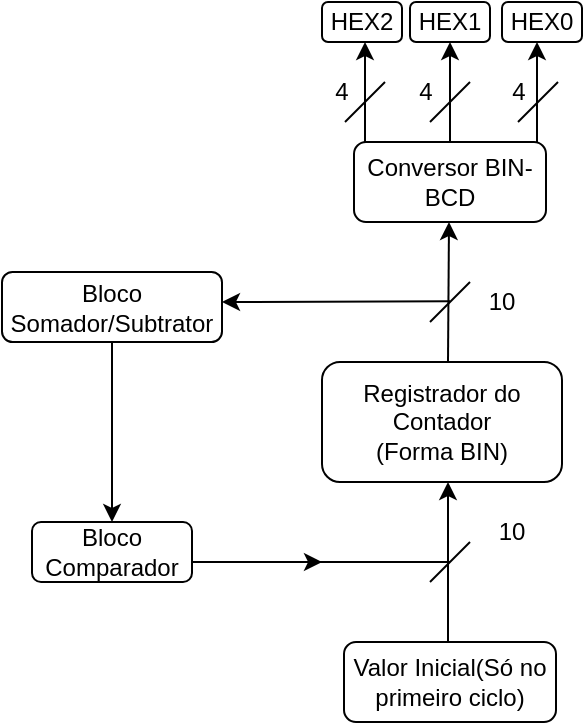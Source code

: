 <mxfile version="24.8.0">
  <diagram name="Página-1" id="zftBpvSLZjyHvs5CkhFQ">
    <mxGraphModel dx="503" dy="269" grid="1" gridSize="10" guides="1" tooltips="1" connect="1" arrows="1" fold="1" page="1" pageScale="1" pageWidth="827" pageHeight="1169" math="0" shadow="0">
      <root>
        <mxCell id="0" />
        <mxCell id="1" parent="0" />
        <mxCell id="5D8SsxpHt_R_S-9mdNvG-1" value="&lt;div&gt;Registrador do Contador&lt;/div&gt;&lt;div&gt;(Forma BIN)&lt;br&gt;&lt;/div&gt;" style="rounded=1;whiteSpace=wrap;html=1;" vertex="1" parent="1">
          <mxGeometry x="350" y="210" width="120" height="60" as="geometry" />
        </mxCell>
        <mxCell id="5D8SsxpHt_R_S-9mdNvG-3" value="" style="endArrow=classic;html=1;rounded=0;" edge="1" parent="1">
          <mxGeometry width="50" height="50" relative="1" as="geometry">
            <mxPoint x="413" y="210" as="sourcePoint" />
            <mxPoint x="413.5" y="140" as="targetPoint" />
          </mxGeometry>
        </mxCell>
        <mxCell id="5D8SsxpHt_R_S-9mdNvG-7" value="" style="endArrow=classic;html=1;rounded=0;" edge="1" parent="1">
          <mxGeometry width="50" height="50" relative="1" as="geometry">
            <mxPoint x="413" y="350" as="sourcePoint" />
            <mxPoint x="413" y="270" as="targetPoint" />
          </mxGeometry>
        </mxCell>
        <mxCell id="5D8SsxpHt_R_S-9mdNvG-9" value="10" style="text;html=1;align=center;verticalAlign=middle;whiteSpace=wrap;rounded=0;" vertex="1" parent="1">
          <mxGeometry x="430" y="280" width="30" height="30" as="geometry" />
        </mxCell>
        <mxCell id="5D8SsxpHt_R_S-9mdNvG-10" value="10" style="text;html=1;align=center;verticalAlign=middle;whiteSpace=wrap;rounded=0;" vertex="1" parent="1">
          <mxGeometry x="430" y="170" width="20" height="20" as="geometry" />
        </mxCell>
        <mxCell id="5D8SsxpHt_R_S-9mdNvG-12" value="Conversor BIN-BCD" style="rounded=1;whiteSpace=wrap;html=1;" vertex="1" parent="1">
          <mxGeometry x="366" y="100" width="96" height="40" as="geometry" />
        </mxCell>
        <mxCell id="5D8SsxpHt_R_S-9mdNvG-15" value="" style="endArrow=classic;html=1;rounded=0;" edge="1" parent="1">
          <mxGeometry width="50" height="50" relative="1" as="geometry">
            <mxPoint x="414" y="100" as="sourcePoint" />
            <mxPoint x="414" y="50" as="targetPoint" />
          </mxGeometry>
        </mxCell>
        <mxCell id="5D8SsxpHt_R_S-9mdNvG-16" value="" style="endArrow=classic;html=1;rounded=0;" edge="1" parent="1">
          <mxGeometry width="50" height="50" relative="1" as="geometry">
            <mxPoint x="457.5" y="100" as="sourcePoint" />
            <mxPoint x="457.5" y="50" as="targetPoint" />
          </mxGeometry>
        </mxCell>
        <mxCell id="5D8SsxpHt_R_S-9mdNvG-17" value="" style="endArrow=classic;html=1;rounded=0;" edge="1" parent="1">
          <mxGeometry width="50" height="50" relative="1" as="geometry">
            <mxPoint x="371.5" y="100" as="sourcePoint" />
            <mxPoint x="371.5" y="50" as="targetPoint" />
          </mxGeometry>
        </mxCell>
        <mxCell id="5D8SsxpHt_R_S-9mdNvG-21" value="" style="endArrow=none;html=1;rounded=0;" edge="1" parent="1">
          <mxGeometry width="50" height="50" relative="1" as="geometry">
            <mxPoint x="361.5" y="90" as="sourcePoint" />
            <mxPoint x="381.5" y="70" as="targetPoint" />
          </mxGeometry>
        </mxCell>
        <mxCell id="5D8SsxpHt_R_S-9mdNvG-23" value="" style="endArrow=none;html=1;rounded=0;" edge="1" parent="1">
          <mxGeometry width="50" height="50" relative="1" as="geometry">
            <mxPoint x="404" y="90" as="sourcePoint" />
            <mxPoint x="424" y="70" as="targetPoint" />
          </mxGeometry>
        </mxCell>
        <mxCell id="5D8SsxpHt_R_S-9mdNvG-24" value="" style="endArrow=none;html=1;rounded=0;" edge="1" parent="1">
          <mxGeometry width="50" height="50" relative="1" as="geometry">
            <mxPoint x="448" y="90" as="sourcePoint" />
            <mxPoint x="468" y="70" as="targetPoint" />
          </mxGeometry>
        </mxCell>
        <mxCell id="5D8SsxpHt_R_S-9mdNvG-25" value="4" style="text;html=1;align=center;verticalAlign=middle;whiteSpace=wrap;rounded=0;" vertex="1" parent="1">
          <mxGeometry x="350" y="70" width="20" height="10" as="geometry" />
        </mxCell>
        <mxCell id="5D8SsxpHt_R_S-9mdNvG-26" value="4" style="text;html=1;align=center;verticalAlign=middle;whiteSpace=wrap;rounded=0;" vertex="1" parent="1">
          <mxGeometry x="390" y="70" width="24" height="10" as="geometry" />
        </mxCell>
        <mxCell id="5D8SsxpHt_R_S-9mdNvG-27" value="4" style="text;html=1;align=center;verticalAlign=middle;whiteSpace=wrap;rounded=0;" vertex="1" parent="1">
          <mxGeometry x="434" y="70" width="29" height="10" as="geometry" />
        </mxCell>
        <mxCell id="5D8SsxpHt_R_S-9mdNvG-29" value="" style="endArrow=classic;html=1;rounded=0;" edge="1" parent="1">
          <mxGeometry width="50" height="50" relative="1" as="geometry">
            <mxPoint x="414" y="179.67" as="sourcePoint" />
            <mxPoint x="300" y="180" as="targetPoint" />
          </mxGeometry>
        </mxCell>
        <mxCell id="5D8SsxpHt_R_S-9mdNvG-31" value="" style="endArrow=none;html=1;rounded=0;" edge="1" parent="1">
          <mxGeometry width="50" height="50" relative="1" as="geometry">
            <mxPoint x="404" y="190" as="sourcePoint" />
            <mxPoint x="424" y="170" as="targetPoint" />
          </mxGeometry>
        </mxCell>
        <mxCell id="5D8SsxpHt_R_S-9mdNvG-32" value="&lt;div&gt;Bloco&lt;/div&gt;&lt;div&gt;Somador/Subtrator&lt;/div&gt;" style="rounded=1;whiteSpace=wrap;html=1;" vertex="1" parent="1">
          <mxGeometry x="190" y="165" width="110" height="35" as="geometry" />
        </mxCell>
        <mxCell id="5D8SsxpHt_R_S-9mdNvG-33" value="" style="endArrow=classic;html=1;rounded=0;exitX=0.5;exitY=1;exitDx=0;exitDy=0;entryX=0.5;entryY=0;entryDx=0;entryDy=0;" edge="1" parent="1" source="5D8SsxpHt_R_S-9mdNvG-32" target="5D8SsxpHt_R_S-9mdNvG-34">
          <mxGeometry width="50" height="50" relative="1" as="geometry">
            <mxPoint x="230" y="270" as="sourcePoint" />
            <mxPoint x="245" y="230" as="targetPoint" />
          </mxGeometry>
        </mxCell>
        <mxCell id="5D8SsxpHt_R_S-9mdNvG-34" value="&lt;div&gt;Bloco&lt;/div&gt;&lt;div&gt;Comparador&lt;/div&gt;" style="rounded=1;whiteSpace=wrap;html=1;" vertex="1" parent="1">
          <mxGeometry x="205" y="290" width="80" height="30" as="geometry" />
        </mxCell>
        <mxCell id="5D8SsxpHt_R_S-9mdNvG-37" value="" style="endArrow=classic;html=1;rounded=0;" edge="1" parent="1">
          <mxGeometry width="50" height="50" relative="1" as="geometry">
            <mxPoint x="285" y="310" as="sourcePoint" />
            <mxPoint x="350" y="310" as="targetPoint" />
          </mxGeometry>
        </mxCell>
        <mxCell id="5D8SsxpHt_R_S-9mdNvG-38" value="" style="endArrow=none;html=1;rounded=0;" edge="1" parent="1">
          <mxGeometry width="50" height="50" relative="1" as="geometry">
            <mxPoint x="340" y="310" as="sourcePoint" />
            <mxPoint x="414" y="310" as="targetPoint" />
          </mxGeometry>
        </mxCell>
        <mxCell id="5D8SsxpHt_R_S-9mdNvG-40" value="" style="endArrow=none;html=1;rounded=0;" edge="1" parent="1">
          <mxGeometry width="50" height="50" relative="1" as="geometry">
            <mxPoint x="404" y="320" as="sourcePoint" />
            <mxPoint x="424" y="300" as="targetPoint" />
          </mxGeometry>
        </mxCell>
        <mxCell id="5D8SsxpHt_R_S-9mdNvG-42" value="HEX2" style="rounded=1;whiteSpace=wrap;html=1;" vertex="1" parent="1">
          <mxGeometry x="350" y="30" width="40" height="20" as="geometry" />
        </mxCell>
        <mxCell id="5D8SsxpHt_R_S-9mdNvG-44" value="HEX1" style="rounded=1;whiteSpace=wrap;html=1;" vertex="1" parent="1">
          <mxGeometry x="394" y="30" width="40" height="20" as="geometry" />
        </mxCell>
        <mxCell id="5D8SsxpHt_R_S-9mdNvG-45" value="&lt;div&gt;HEX0&lt;/div&gt;" style="rounded=1;whiteSpace=wrap;html=1;" vertex="1" parent="1">
          <mxGeometry x="440" y="30" width="40" height="20" as="geometry" />
        </mxCell>
        <mxCell id="5D8SsxpHt_R_S-9mdNvG-46" value="Valor Inicial(Só no primeiro ciclo)" style="rounded=1;whiteSpace=wrap;html=1;" vertex="1" parent="1">
          <mxGeometry x="361" y="350" width="106" height="40" as="geometry" />
        </mxCell>
      </root>
    </mxGraphModel>
  </diagram>
</mxfile>
